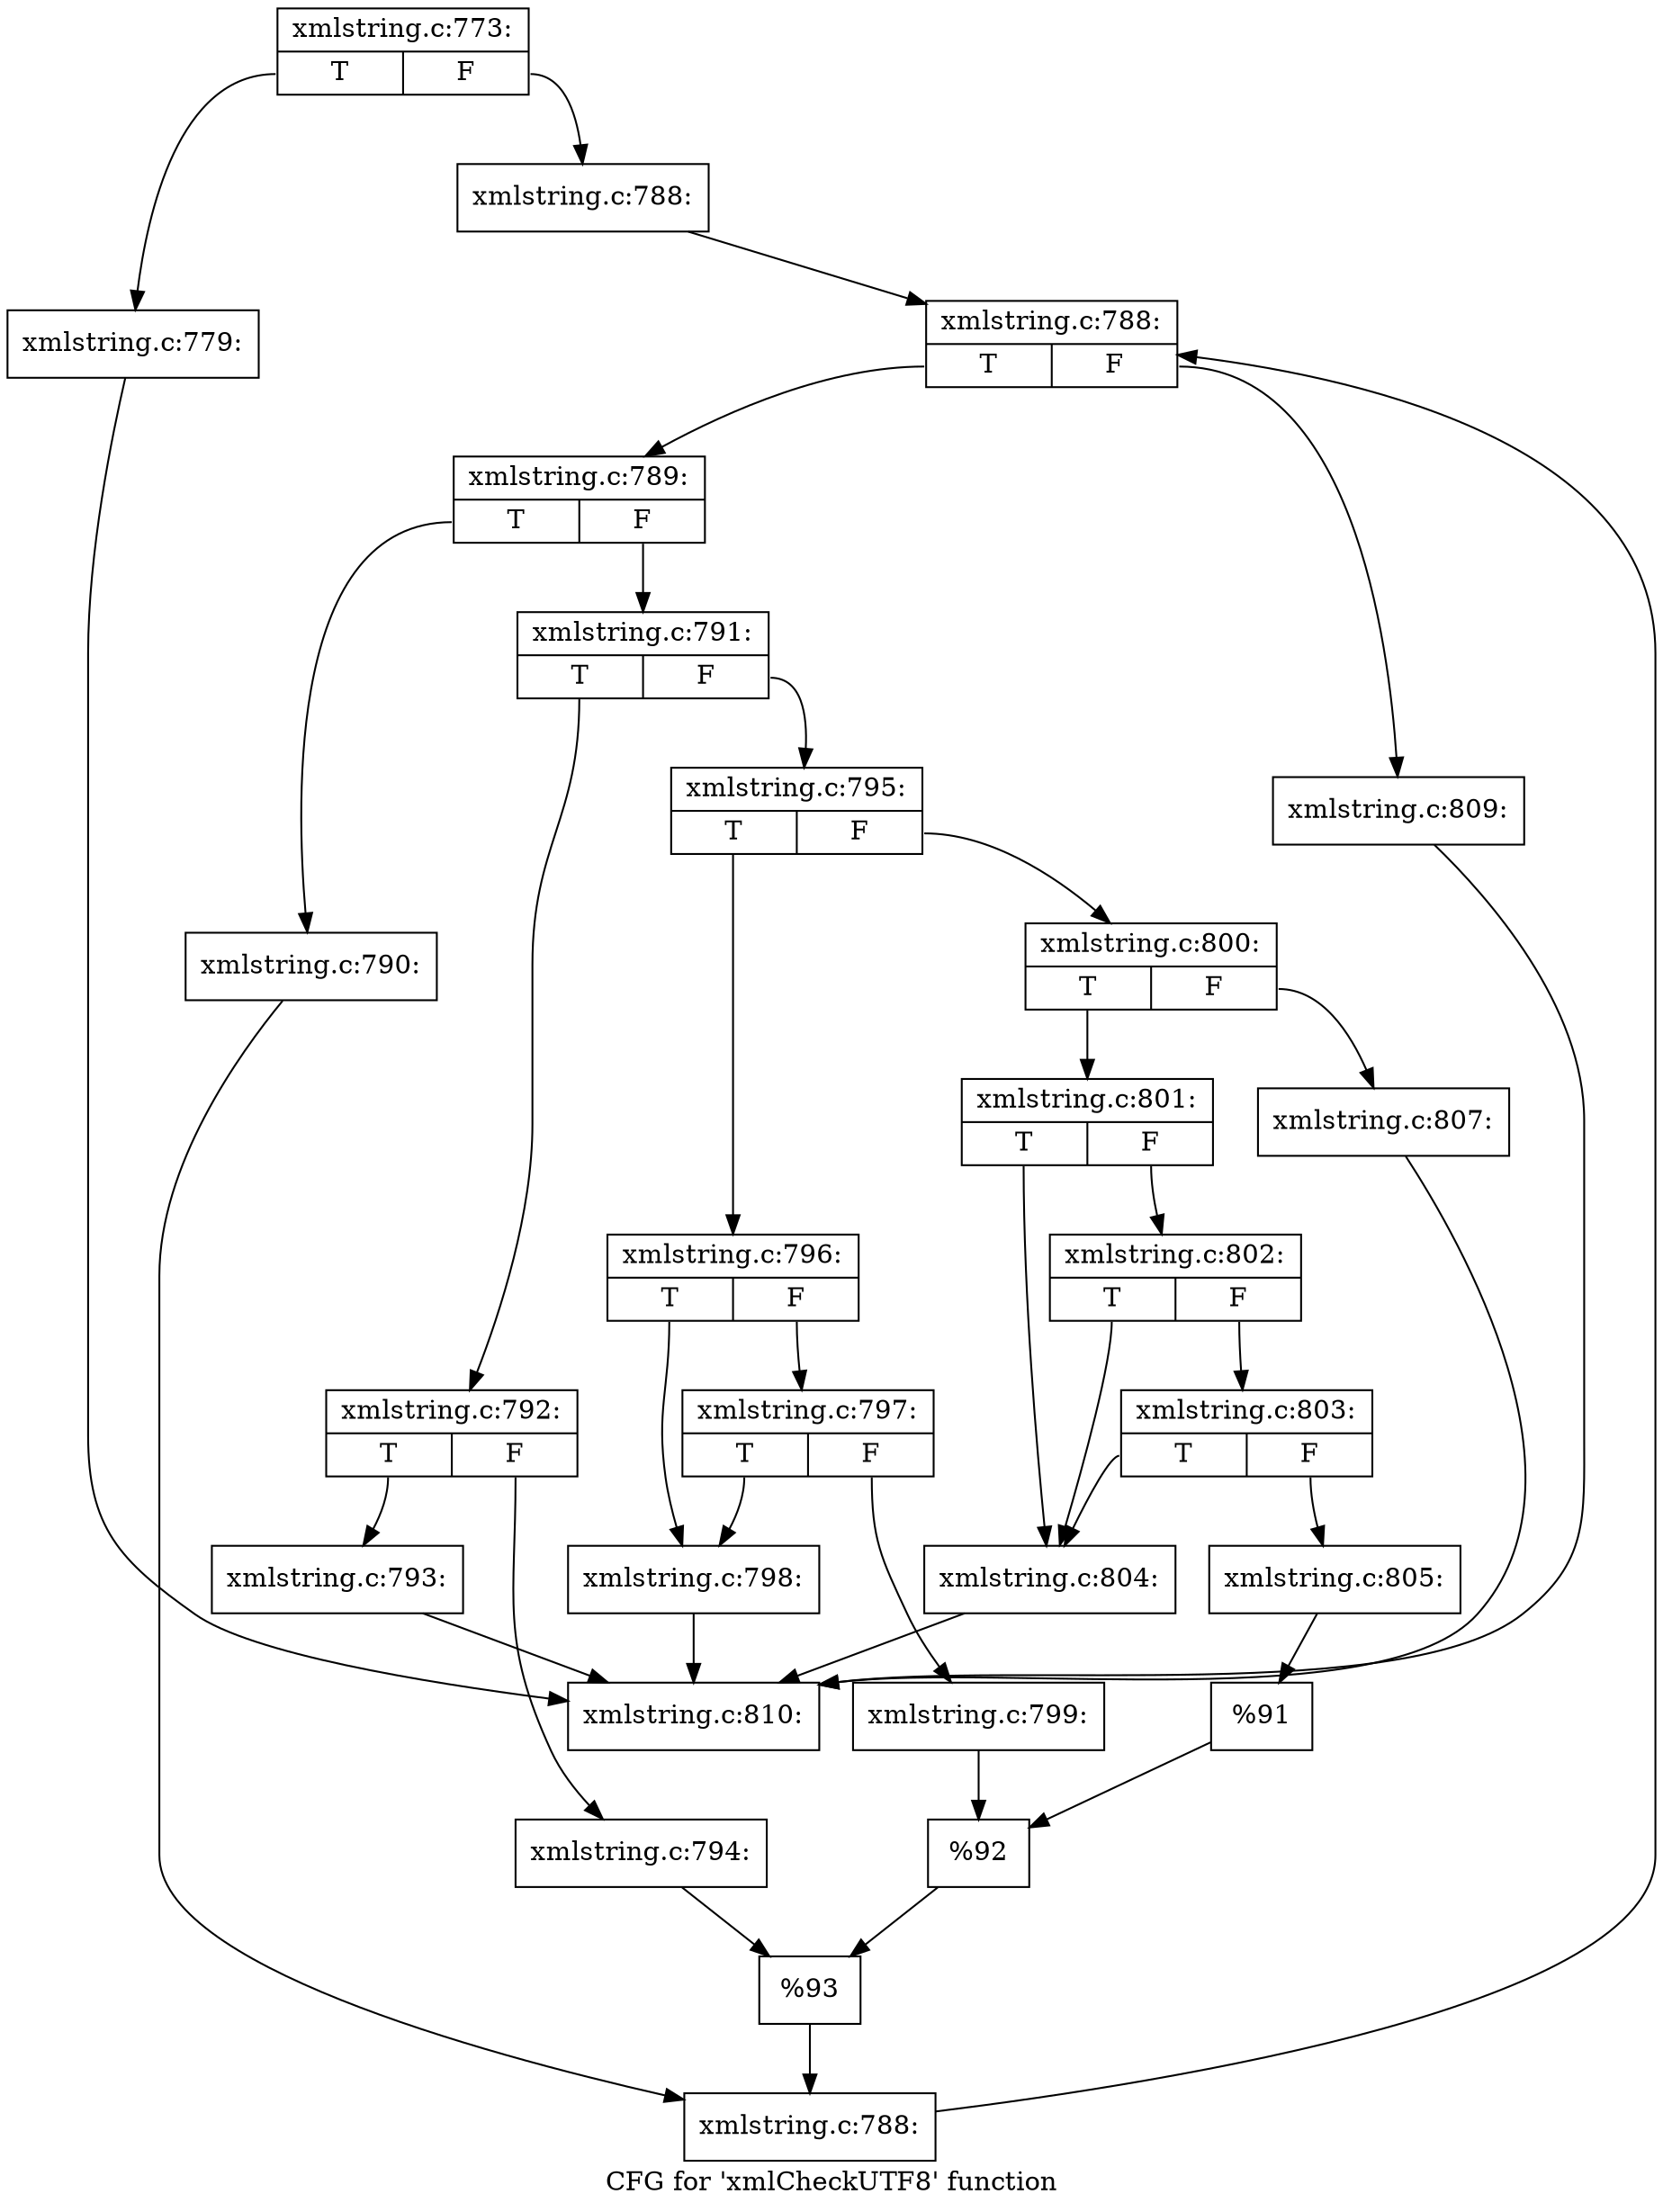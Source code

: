digraph "CFG for 'xmlCheckUTF8' function" {
	label="CFG for 'xmlCheckUTF8' function";

	Node0x39145d0 [shape=record,label="{xmlstring.c:773:|{<s0>T|<s1>F}}"];
	Node0x39145d0:s0 -> Node0x3914840;
	Node0x39145d0:s1 -> Node0x3923860;
	Node0x3914840 [shape=record,label="{xmlstring.c:779:}"];
	Node0x3914840 -> Node0x3914520;
	Node0x3923860 [shape=record,label="{xmlstring.c:788:}"];
	Node0x3923860 -> Node0x3923df0;
	Node0x3923df0 [shape=record,label="{xmlstring.c:788:|{<s0>T|<s1>F}}"];
	Node0x3923df0:s0 -> Node0x3924080;
	Node0x3923df0:s1 -> Node0x3923c50;
	Node0x3924080 [shape=record,label="{xmlstring.c:789:|{<s0>T|<s1>F}}"];
	Node0x3924080:s0 -> Node0x3924570;
	Node0x3924080:s1 -> Node0x3924610;
	Node0x3924570 [shape=record,label="{xmlstring.c:790:}"];
	Node0x3924570 -> Node0x39245c0;
	Node0x3924610 [shape=record,label="{xmlstring.c:791:|{<s0>T|<s1>F}}"];
	Node0x3924610:s0 -> Node0x3924d60;
	Node0x3924610:s1 -> Node0x3924e00;
	Node0x3924d60 [shape=record,label="{xmlstring.c:792:|{<s0>T|<s1>F}}"];
	Node0x3924d60:s0 -> Node0x3925330;
	Node0x3924d60:s1 -> Node0x3925380;
	Node0x3925330 [shape=record,label="{xmlstring.c:793:}"];
	Node0x3925330 -> Node0x3914520;
	Node0x3925380 [shape=record,label="{xmlstring.c:794:}"];
	Node0x3925380 -> Node0x3924db0;
	Node0x3924e00 [shape=record,label="{xmlstring.c:795:|{<s0>T|<s1>F}}"];
	Node0x3924e00:s0 -> Node0x3925e60;
	Node0x3924e00:s1 -> Node0x3925f00;
	Node0x3925e60 [shape=record,label="{xmlstring.c:796:|{<s0>T|<s1>F}}"];
	Node0x3925e60:s0 -> Node0x3926430;
	Node0x3925e60:s1 -> Node0x39264d0;
	Node0x39264d0 [shape=record,label="{xmlstring.c:797:|{<s0>T|<s1>F}}"];
	Node0x39264d0:s0 -> Node0x3926430;
	Node0x39264d0:s1 -> Node0x3926480;
	Node0x3926430 [shape=record,label="{xmlstring.c:798:}"];
	Node0x3926430 -> Node0x3914520;
	Node0x3926480 [shape=record,label="{xmlstring.c:799:}"];
	Node0x3926480 -> Node0x3925eb0;
	Node0x3925f00 [shape=record,label="{xmlstring.c:800:|{<s0>T|<s1>F}}"];
	Node0x3925f00:s0 -> Node0x3927640;
	Node0x3925f00:s1 -> Node0x39276e0;
	Node0x3927640 [shape=record,label="{xmlstring.c:801:|{<s0>T|<s1>F}}"];
	Node0x3927640:s0 -> Node0x3927c10;
	Node0x3927640:s1 -> Node0x3927d30;
	Node0x3927d30 [shape=record,label="{xmlstring.c:802:|{<s0>T|<s1>F}}"];
	Node0x3927d30:s0 -> Node0x3927c10;
	Node0x3927d30:s1 -> Node0x3927cb0;
	Node0x3927cb0 [shape=record,label="{xmlstring.c:803:|{<s0>T|<s1>F}}"];
	Node0x3927cb0:s0 -> Node0x3927c10;
	Node0x3927cb0:s1 -> Node0x3927c60;
	Node0x3927c10 [shape=record,label="{xmlstring.c:804:}"];
	Node0x3927c10 -> Node0x3914520;
	Node0x3927c60 [shape=record,label="{xmlstring.c:805:}"];
	Node0x3927c60 -> Node0x3927690;
	Node0x39276e0 [shape=record,label="{xmlstring.c:807:}"];
	Node0x39276e0 -> Node0x3914520;
	Node0x3927690 [shape=record,label="{%91}"];
	Node0x3927690 -> Node0x3925eb0;
	Node0x3925eb0 [shape=record,label="{%92}"];
	Node0x3925eb0 -> Node0x3924db0;
	Node0x3924db0 [shape=record,label="{%93}"];
	Node0x3924db0 -> Node0x39245c0;
	Node0x39245c0 [shape=record,label="{xmlstring.c:788:}"];
	Node0x39245c0 -> Node0x3923df0;
	Node0x3923c50 [shape=record,label="{xmlstring.c:809:}"];
	Node0x3923c50 -> Node0x3914520;
	Node0x3914520 [shape=record,label="{xmlstring.c:810:}"];
}
